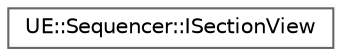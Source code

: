 digraph "Graphical Class Hierarchy"
{
 // INTERACTIVE_SVG=YES
 // LATEX_PDF_SIZE
  bgcolor="transparent";
  edge [fontname=Helvetica,fontsize=10,labelfontname=Helvetica,labelfontsize=10];
  node [fontname=Helvetica,fontsize=10,shape=box,height=0.2,width=0.4];
  rankdir="LR";
  Node0 [id="Node000000",label="UE::Sequencer::ISectionView",height=0.2,width=0.4,color="grey40", fillcolor="white", style="filled",URL="$d6/db0/structUE_1_1Sequencer_1_1ISectionView.html",tooltip=" "];
}
